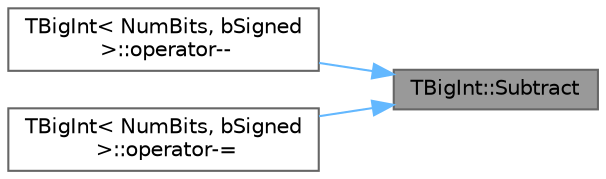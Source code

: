 digraph "TBigInt::Subtract"
{
 // INTERACTIVE_SVG=YES
 // LATEX_PDF_SIZE
  bgcolor="transparent";
  edge [fontname=Helvetica,fontsize=10,labelfontname=Helvetica,labelfontsize=10];
  node [fontname=Helvetica,fontsize=10,shape=box,height=0.2,width=0.4];
  rankdir="RL";
  Node1 [id="Node000001",label="TBigInt::Subtract",height=0.2,width=0.4,color="gray40", fillcolor="grey60", style="filled", fontcolor="black",tooltip="Subtracts two integers."];
  Node1 -> Node2 [id="edge1_Node000001_Node000002",dir="back",color="steelblue1",style="solid",tooltip=" "];
  Node2 [id="Node000002",label="TBigInt\< NumBits, bSigned\l \>::operator--",height=0.2,width=0.4,color="grey40", fillcolor="white", style="filled",URL="$d1/db0/classTBigInt.html#a7e80d23073e5b92918c1577671682d8b",tooltip=" "];
  Node1 -> Node3 [id="edge2_Node000001_Node000003",dir="back",color="steelblue1",style="solid",tooltip=" "];
  Node3 [id="Node000003",label="TBigInt\< NumBits, bSigned\l \>::operator-=",height=0.2,width=0.4,color="grey40", fillcolor="white", style="filled",URL="$d1/db0/classTBigInt.html#a4cedf49f2f6bf25096d2ef0362f2438b",tooltip=" "];
}

